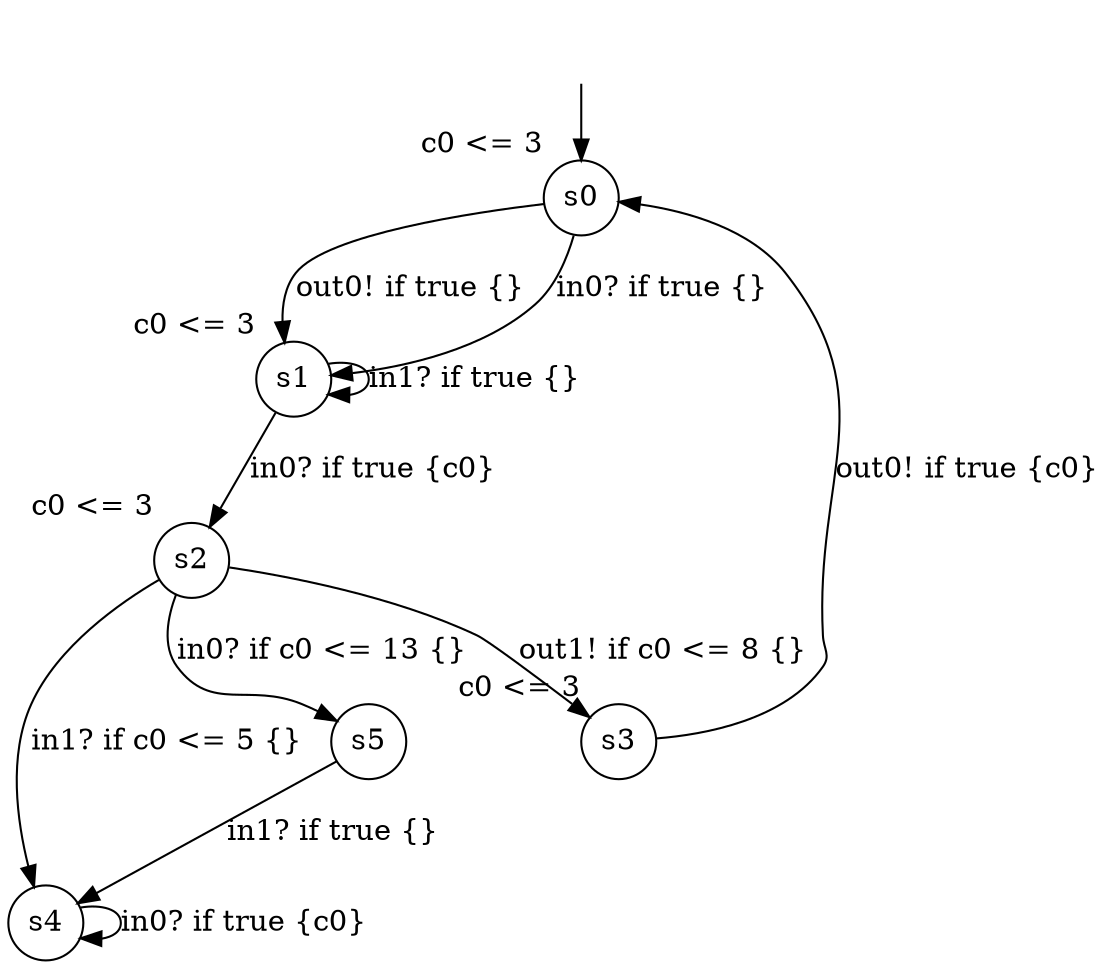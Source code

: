 digraph g {
__start0 [label="" shape="none"];
s0 [shape="circle" margin=0 label="s0", xlabel="c0 <= 3"];
s1 [shape="circle" margin=0 label="s1", xlabel="c0 <= 3"];
s2 [shape="circle" margin=0 label="s2", xlabel="c0 <= 3"];
s3 [shape="circle" margin=0 label="s3", xlabel="c0 <= 3"];
s4 [shape="circle" margin=0 label="s4"];
s5 [shape="circle" margin=0 label="s5"];
s0 -> s1 [label="out0! if true {} "];
s0 -> s1 [label="in0? if true {} "];
s1 -> s2 [label="in0? if true {c0} "];
s1 -> s1 [label="in1? if true {} "];
s2 -> s3 [label="out1! if c0 <= 8 {} "];
s2 -> s4 [label="in1? if c0 <= 5 {} "];
s2 -> s5 [label="in0? if c0 <= 13 {} "];
s3 -> s0 [label="out0! if true {c0} "];
s4 -> s4 [label="in0? if true {c0} "];
s5 -> s4 [label="in1? if true {} "];
__start0 -> s0;
}

